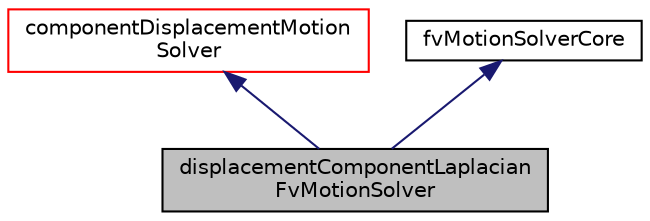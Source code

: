 digraph "displacementComponentLaplacianFvMotionSolver"
{
  bgcolor="transparent";
  edge [fontname="Helvetica",fontsize="10",labelfontname="Helvetica",labelfontsize="10"];
  node [fontname="Helvetica",fontsize="10",shape=record];
  Node0 [label="displacementComponentLaplacian\lFvMotionSolver",height=0.2,width=0.4,color="black", fillcolor="grey75", style="filled", fontcolor="black"];
  Node1 -> Node0 [dir="back",color="midnightblue",fontsize="10",style="solid",fontname="Helvetica"];
  Node1 [label="componentDisplacementMotion\lSolver",height=0.2,width=0.4,color="red",URL="$a22313.html",tooltip="Virtual base class for displacement motion solver. "];
  Node11 -> Node0 [dir="back",color="midnightblue",fontsize="10",style="solid",fontname="Helvetica"];
  Node11 [label="fvMotionSolverCore",height=0.2,width=0.4,color="black",URL="$a24457.html",tooltip="Base class for fvMesh based motionSolvers. "];
}
